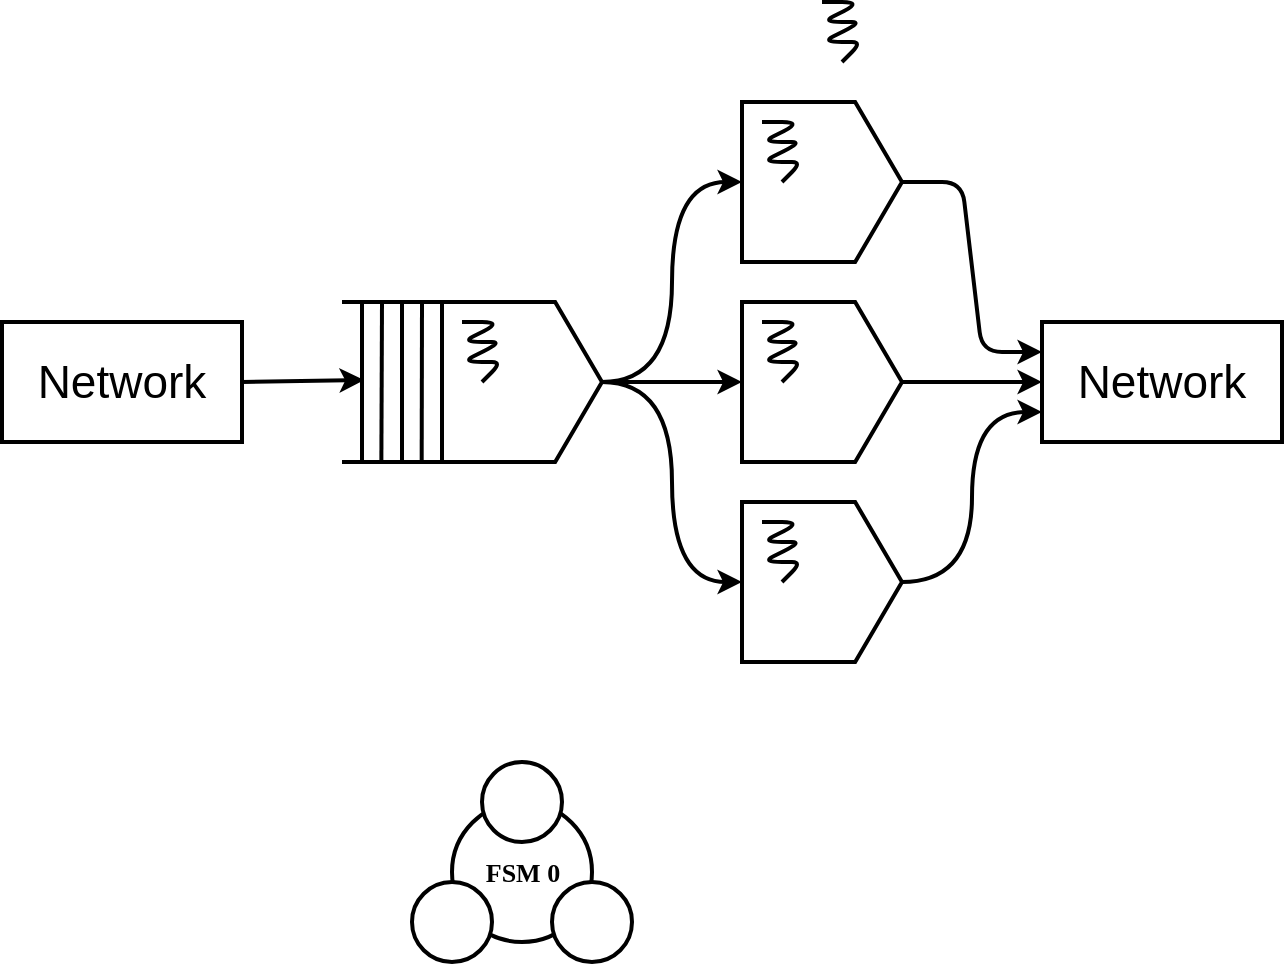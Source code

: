 <mxfile version="12.6.5" type="device"><diagram id="nio7bz20G9BNt24W46tQ" name="Page-1"><mxGraphModel dx="31" dy="63" grid="1" gridSize="10" guides="1" tooltips="1" connect="1" arrows="1" fold="1" page="1" pageScale="1" pageWidth="1169" pageHeight="827" math="1" shadow="0"><root><mxCell id="0"/><mxCell id="1" parent="0"/><mxCell id="hXk4nm9US1OlQ7-lIAlv-6" value="" style="html=1;shadow=0;dashed=0;align=center;verticalAlign=middle;shape=mxgraph.arrows2.arrow;dy=0;dx=23.43;notch=0;strokeColor=#000000;strokeWidth=2;" parent="1" vertex="1"><mxGeometry x="300" y="220" width="80" height="80" as="geometry"/></mxCell><mxCell id="hXk4nm9US1OlQ7-lIAlv-7" value="" style="verticalLabelPosition=bottom;verticalAlign=top;html=1;shape=mxgraph.basic.rect;fillColor2=none;strokeWidth=2;size=20;indent=5;" parent="1" vertex="1"><mxGeometry x="260" y="220" width="40" height="80" as="geometry"/></mxCell><mxCell id="hXk4nm9US1OlQ7-lIAlv-11" value="" style="endArrow=none;html=1;strokeWidth=2;" parent="1" edge="1"><mxGeometry width="50" height="50" relative="1" as="geometry"><mxPoint x="260" y="300" as="sourcePoint"/><mxPoint x="250" y="300" as="targetPoint"/></mxGeometry></mxCell><mxCell id="hXk4nm9US1OlQ7-lIAlv-12" value="" style="endArrow=none;html=1;strokeWidth=2;" parent="1" edge="1"><mxGeometry width="50" height="50" relative="1" as="geometry"><mxPoint x="280" y="220" as="sourcePoint"/><mxPoint x="280" y="301" as="targetPoint"/></mxGeometry></mxCell><mxCell id="hXk4nm9US1OlQ7-lIAlv-14" value="" style="endArrow=none;html=1;strokeWidth=2;" parent="1" edge="1"><mxGeometry width="50" height="50" relative="1" as="geometry"><mxPoint x="260" y="220" as="sourcePoint"/><mxPoint x="250" y="220" as="targetPoint"/></mxGeometry></mxCell><mxCell id="hXk4nm9US1OlQ7-lIAlv-15" value="" style="endArrow=none;html=1;strokeWidth=2;entryX=0.242;entryY=0.998;entryDx=0;entryDy=0;entryPerimeter=0;" parent="1" target="hXk4nm9US1OlQ7-lIAlv-7" edge="1"><mxGeometry width="50" height="50" relative="1" as="geometry"><mxPoint x="270" y="220" as="sourcePoint"/><mxPoint x="270" y="260" as="targetPoint"/></mxGeometry></mxCell><mxCell id="hXk4nm9US1OlQ7-lIAlv-16" value="" style="endArrow=none;html=1;strokeWidth=2;entryX=0.746;entryY=0.997;entryDx=0;entryDy=0;entryPerimeter=0;" parent="1" target="hXk4nm9US1OlQ7-lIAlv-7" edge="1"><mxGeometry width="50" height="50" relative="1" as="geometry"><mxPoint x="290" y="220" as="sourcePoint"/><mxPoint x="290" y="260" as="targetPoint"/></mxGeometry></mxCell><mxCell id="hXk4nm9US1OlQ7-lIAlv-21" value="" style="endArrow=none;html=1;strokeWidth=2;" parent="1" edge="1"><mxGeometry width="50" height="50" relative="1" as="geometry"><mxPoint x="310" y="230" as="sourcePoint"/><mxPoint x="320" y="260" as="targetPoint"/><Array as="points"><mxPoint x="330" y="230"/><mxPoint x="310" y="240"/><mxPoint x="330" y="240"/><mxPoint x="310" y="250"/><mxPoint x="330" y="250"/><mxPoint x="320" y="260"/></Array></mxGeometry></mxCell><mxCell id="Vo2aYkKW3RfFTyjqqCg4-1" value="" style="html=1;shadow=0;dashed=0;align=center;verticalAlign=middle;shape=mxgraph.arrows2.arrow;dy=0;dx=23.43;notch=0;strokeColor=#000000;strokeWidth=2;" parent="1" vertex="1"><mxGeometry x="450" y="120" width="80" height="80" as="geometry"/></mxCell><mxCell id="Vo2aYkKW3RfFTyjqqCg4-2" value="" style="endArrow=none;html=1;strokeWidth=2;" parent="1" edge="1"><mxGeometry width="50" height="50" relative="1" as="geometry"><mxPoint x="460" y="130" as="sourcePoint"/><mxPoint x="470" y="160" as="targetPoint"/><Array as="points"><mxPoint x="480" y="130"/><mxPoint x="460" y="140"/><mxPoint x="480" y="140"/><mxPoint x="460" y="150"/><mxPoint x="480" y="150"/><mxPoint x="470" y="160"/></Array></mxGeometry></mxCell><mxCell id="Vo2aYkKW3RfFTyjqqCg4-3" value="" style="html=1;shadow=0;dashed=0;align=center;verticalAlign=middle;shape=mxgraph.arrows2.arrow;dy=0;dx=23.43;notch=0;strokeColor=#000000;strokeWidth=2;" parent="1" vertex="1"><mxGeometry x="450" y="220" width="80" height="80" as="geometry"/></mxCell><mxCell id="Vo2aYkKW3RfFTyjqqCg4-4" value="" style="endArrow=none;html=1;strokeWidth=2;" parent="1" edge="1"><mxGeometry width="50" height="50" relative="1" as="geometry"><mxPoint x="460" y="230" as="sourcePoint"/><mxPoint x="470" y="260" as="targetPoint"/><Array as="points"><mxPoint x="480" y="230"/><mxPoint x="460" y="240"/><mxPoint x="480" y="240"/><mxPoint x="460" y="250"/><mxPoint x="480" y="250"/><mxPoint x="470" y="260"/></Array></mxGeometry></mxCell><mxCell id="Vo2aYkKW3RfFTyjqqCg4-5" value="" style="html=1;shadow=0;dashed=0;align=center;verticalAlign=middle;shape=mxgraph.arrows2.arrow;dy=0;dx=23.43;notch=0;strokeColor=#000000;strokeWidth=2;" parent="1" vertex="1"><mxGeometry x="450" y="320" width="80" height="80" as="geometry"/></mxCell><mxCell id="Vo2aYkKW3RfFTyjqqCg4-6" value="" style="endArrow=none;html=1;strokeWidth=2;" parent="1" edge="1"><mxGeometry width="50" height="50" relative="1" as="geometry"><mxPoint x="460" y="330" as="sourcePoint"/><mxPoint x="470" y="360" as="targetPoint"/><Array as="points"><mxPoint x="480" y="330"/><mxPoint x="460" y="340"/><mxPoint x="480" y="340"/><mxPoint x="460" y="350"/><mxPoint x="480" y="350"/><mxPoint x="470" y="360"/></Array></mxGeometry></mxCell><mxCell id="Vo2aYkKW3RfFTyjqqCg4-7" value="Network" style="rounded=0;whiteSpace=wrap;html=1;fontSize=23;strokeWidth=2;" parent="1" vertex="1"><mxGeometry x="80" y="230" width="120" height="60" as="geometry"/></mxCell><mxCell id="Vo2aYkKW3RfFTyjqqCg4-8" value="Network" style="rounded=0;whiteSpace=wrap;html=1;fontSize=23;strokeWidth=2;" parent="1" vertex="1"><mxGeometry x="600" y="230" width="120" height="60" as="geometry"/></mxCell><mxCell id="Vo2aYkKW3RfFTyjqqCg4-9" value="" style="endArrow=classic;html=1;fontSize=23;entryX=0.025;entryY=0.488;entryDx=0;entryDy=0;entryPerimeter=0;exitX=1;exitY=0.5;exitDx=0;exitDy=0;strokeWidth=2;" parent="1" source="Vo2aYkKW3RfFTyjqqCg4-7" target="hXk4nm9US1OlQ7-lIAlv-7" edge="1"><mxGeometry width="50" height="50" relative="1" as="geometry"><mxPoint x="60" y="470" as="sourcePoint"/><mxPoint x="110" y="420" as="targetPoint"/></mxGeometry></mxCell><mxCell id="Vo2aYkKW3RfFTyjqqCg4-10" value="" style="endArrow=classic;html=1;strokeWidth=2;fontSize=23;exitX=1;exitY=0.5;exitDx=0;exitDy=0;exitPerimeter=0;entryX=0;entryY=0.5;entryDx=0;entryDy=0;entryPerimeter=0;" parent="1" source="hXk4nm9US1OlQ7-lIAlv-6" target="Vo2aYkKW3RfFTyjqqCg4-3" edge="1"><mxGeometry width="50" height="50" relative="1" as="geometry"><mxPoint x="60" y="470" as="sourcePoint"/><mxPoint x="440" y="260" as="targetPoint"/></mxGeometry></mxCell><mxCell id="Vo2aYkKW3RfFTyjqqCg4-11" value="" style="endArrow=classic;html=1;strokeWidth=2;fontSize=23;entryX=0;entryY=0.5;entryDx=0;entryDy=0;entryPerimeter=0;exitX=1;exitY=0.5;exitDx=0;exitDy=0;exitPerimeter=0;edgeStyle=orthogonalEdgeStyle;curved=1;" parent="1" source="hXk4nm9US1OlQ7-lIAlv-6" target="Vo2aYkKW3RfFTyjqqCg4-1" edge="1"><mxGeometry width="50" height="50" relative="1" as="geometry"><mxPoint x="60" y="470" as="sourcePoint"/><mxPoint x="110" y="420" as="targetPoint"/></mxGeometry></mxCell><mxCell id="Vo2aYkKW3RfFTyjqqCg4-12" value="" style="endArrow=classic;html=1;strokeWidth=2;fontSize=23;entryX=0;entryY=0.5;entryDx=0;entryDy=0;entryPerimeter=0;exitX=1;exitY=0.5;exitDx=0;exitDy=0;exitPerimeter=0;edgeStyle=orthogonalEdgeStyle;curved=1;" parent="1" source="hXk4nm9US1OlQ7-lIAlv-6" target="Vo2aYkKW3RfFTyjqqCg4-5" edge="1"><mxGeometry width="50" height="50" relative="1" as="geometry"><mxPoint x="60" y="470" as="sourcePoint"/><mxPoint x="110" y="420" as="targetPoint"/></mxGeometry></mxCell><mxCell id="Vo2aYkKW3RfFTyjqqCg4-13" value="" style="endArrow=classic;html=1;strokeWidth=2;fontSize=23;entryX=0;entryY=0.25;entryDx=0;entryDy=0;exitX=1;exitY=0.5;exitDx=0;exitDy=0;exitPerimeter=0;edgeStyle=entityRelationEdgeStyle;" parent="1" source="Vo2aYkKW3RfFTyjqqCg4-1" target="Vo2aYkKW3RfFTyjqqCg4-8" edge="1"><mxGeometry width="50" height="50" relative="1" as="geometry"><mxPoint x="60" y="470" as="sourcePoint"/><mxPoint x="110" y="420" as="targetPoint"/></mxGeometry></mxCell><mxCell id="Vo2aYkKW3RfFTyjqqCg4-14" value="" style="endArrow=classic;html=1;strokeWidth=2;fontSize=23;exitX=1;exitY=0.5;exitDx=0;exitDy=0;exitPerimeter=0;" parent="1" source="Vo2aYkKW3RfFTyjqqCg4-3" edge="1"><mxGeometry width="50" height="50" relative="1" as="geometry"><mxPoint x="60" y="470" as="sourcePoint"/><mxPoint x="600" y="260" as="targetPoint"/></mxGeometry></mxCell><mxCell id="Vo2aYkKW3RfFTyjqqCg4-15" value="" style="endArrow=classic;html=1;strokeWidth=2;fontSize=23;exitX=1;exitY=0.5;exitDx=0;exitDy=0;exitPerimeter=0;entryX=0;entryY=0.75;entryDx=0;entryDy=0;edgeStyle=orthogonalEdgeStyle;curved=1;" parent="1" source="Vo2aYkKW3RfFTyjqqCg4-5" target="Vo2aYkKW3RfFTyjqqCg4-8" edge="1"><mxGeometry width="50" height="50" relative="1" as="geometry"><mxPoint x="60" y="470" as="sourcePoint"/><mxPoint x="570" y="280" as="targetPoint"/></mxGeometry></mxCell><mxCell id="hy8zlvOuvrP5iSNyWNwk-1" value="" style="endArrow=none;dashed=1;html=1;strokeColor=none;" parent="1" edge="1"><mxGeometry width="50" height="50" relative="1" as="geometry"><mxPoint x="410" y="420" as="sourcePoint"/><mxPoint x="450" y="420" as="targetPoint"/></mxGeometry></mxCell><mxCell id="hy8zlvOuvrP5iSNyWNwk-2" value="" style="endArrow=none;dashed=1;html=1;strokeColor=none;" parent="1" edge="1"><mxGeometry width="50" height="50" relative="1" as="geometry"><mxPoint x="410" y="100" as="sourcePoint"/><mxPoint x="450" y="100" as="targetPoint"/></mxGeometry></mxCell><mxCell id="hy8zlvOuvrP5iSNyWNwk-3" value="" style="ellipse;whiteSpace=wrap;html=1;aspect=fixed;strokeWidth=2;" parent="1" vertex="1"><mxGeometry x="305" y="470" width="70" height="70" as="geometry"/></mxCell><mxCell id="hy8zlvOuvrP5iSNyWNwk-4" value="" style="ellipse;whiteSpace=wrap;html=1;aspect=fixed;strokeWidth=2;" parent="1" vertex="1"><mxGeometry x="320" y="450" width="40" height="40" as="geometry"/></mxCell><mxCell id="hy8zlvOuvrP5iSNyWNwk-5" value="" style="ellipse;whiteSpace=wrap;html=1;aspect=fixed;strokeWidth=2;" parent="1" vertex="1"><mxGeometry x="355" y="510" width="40" height="40" as="geometry"/></mxCell><mxCell id="hy8zlvOuvrP5iSNyWNwk-6" value="" style="ellipse;whiteSpace=wrap;html=1;aspect=fixed;strokeWidth=2;" parent="1" vertex="1"><mxGeometry x="285" y="510" width="40" height="40" as="geometry"/></mxCell><mxCell id="hy8zlvOuvrP5iSNyWNwk-7" value="&lt;div style=&quot;text-align: left&quot;&gt;&lt;font size=&quot;1&quot;&gt;&lt;b style=&quot;font-size: 13px&quot;&gt;FSM 0&lt;/b&gt;&lt;/font&gt;&lt;/div&gt;" style="text;html=1;strokeColor=none;fillColor=none;align=center;verticalAlign=middle;whiteSpace=wrap;rounded=0;fontFamily=GOST Type B;" parent="1" vertex="1"><mxGeometry x="305.5" y="485" width="69" height="40" as="geometry"/></mxCell><mxCell id="zN8iWlnDwtYgUSlK7BQf-5" value="" style="endArrow=none;html=1;strokeWidth=2;" edge="1" parent="1"><mxGeometry width="50" height="50" relative="1" as="geometry"><mxPoint x="490" y="70" as="sourcePoint"/><mxPoint x="500" y="100" as="targetPoint"/><Array as="points"><mxPoint x="510" y="70"/><mxPoint x="490" y="80"/><mxPoint x="510" y="80"/><mxPoint x="490" y="90"/><mxPoint x="510" y="90"/><mxPoint x="500" y="100"/></Array></mxGeometry></mxCell></root></mxGraphModel></diagram></mxfile>